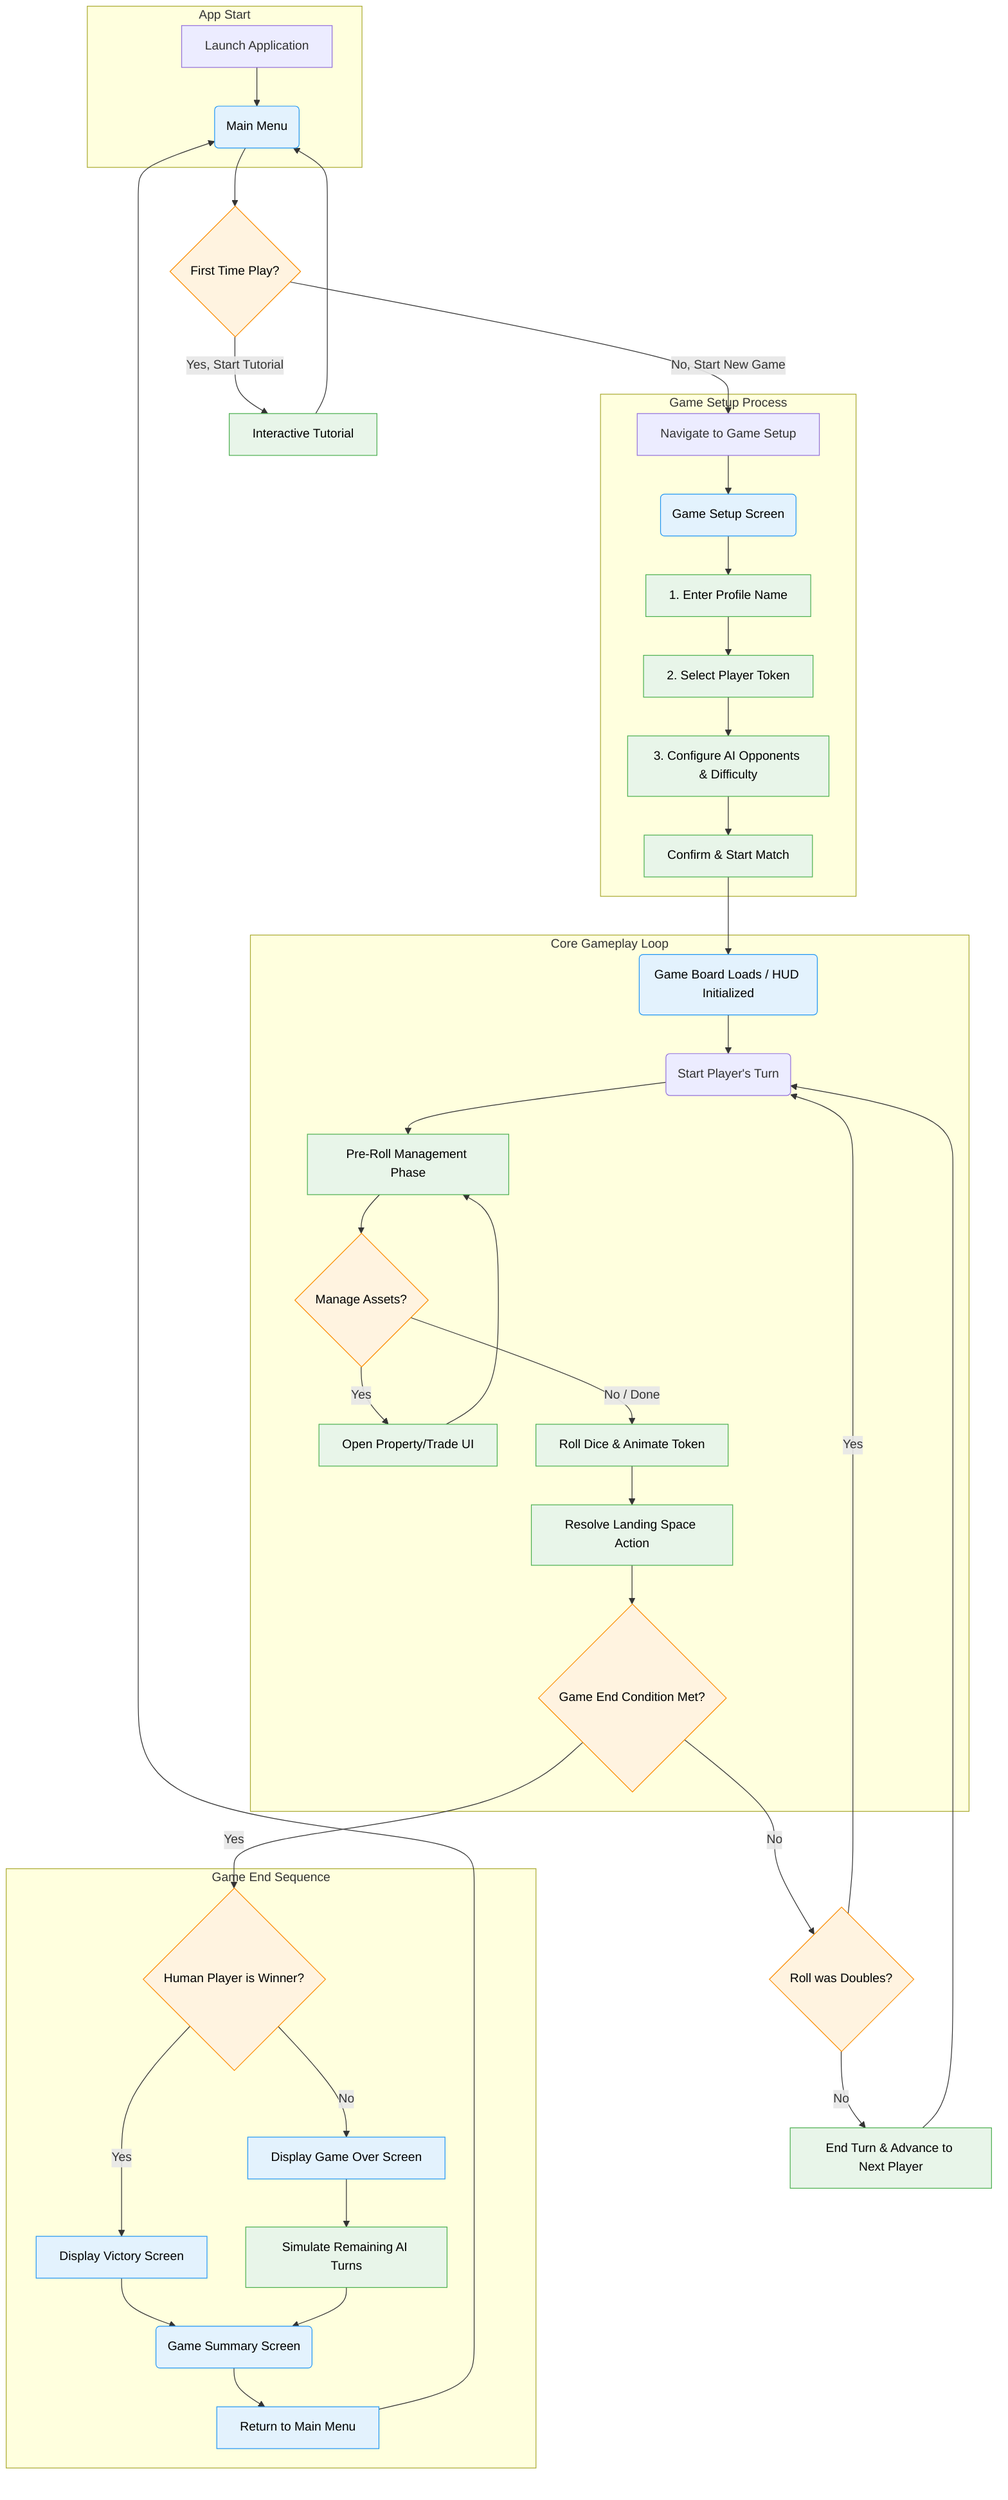 flowchart TD
    subgraph App Start
        A[Launch Application] --> B(Main Menu)
    end

    B --> C{First Time Play?}
    C -->|Yes, Start Tutorial| D[Interactive Tutorial]
    D --> B
    C -->|No, Start New Game| E[Navigate to Game Setup]

    subgraph Game Setup Process
        direction TB
        E --> F(Game Setup Screen)
        F --> G[1. Enter Profile Name]
        G --> H[2. Select Player Token]
        H --> I[3. Configure AI Opponents & Difficulty]
        I --> J[Confirm & Start Match]
    end

    J --> K(Game Board Loads / HUD Initialized)

    subgraph Core Gameplay Loop
        direction TB
        K --> L(Start Player's Turn)
        L --> M[Pre-Roll Management Phase]
        M --> N{Manage Assets?}
        N -- Yes --> O[Open Property/Trade UI]
        O --> M
        N -- No / Done --> P[Roll Dice & Animate Token]
        P --> Q[Resolve Landing Space Action]
        Q --> R{Game End Condition Met?}
    end
    
    R -- No --> S{Roll was Doubles?}
    S -- Yes --> L
    S -- No --> T[End Turn & Advance to Next Player]
    T --> L
    
    subgraph Game End Sequence
        direction TB
        R -- Yes --> U{Human Player is Winner?}
        U -- Yes --> V[Display Victory Screen]
        U -- No --> W[Display Game Over Screen]
        W --> X[Simulate Remaining AI Turns]
        V --> Y(Game Summary Screen)
        X --> Y
        Y --> Z[Return to Main Menu]
    end

    Z --> B

    classDef screen fill:#e3f2fd,stroke:#2196f3,color:#000
    classDef process fill:#e8f5e9,stroke:#4caf50,color:#000
    classDef decision fill:#fff3e0,stroke:#fb8c00,color:#000

    class B,F,K,V,W,Y,Z screen
    class D,G,H,I,J,M,O,P,Q,T,X process
    class C,N,R,S,U decision